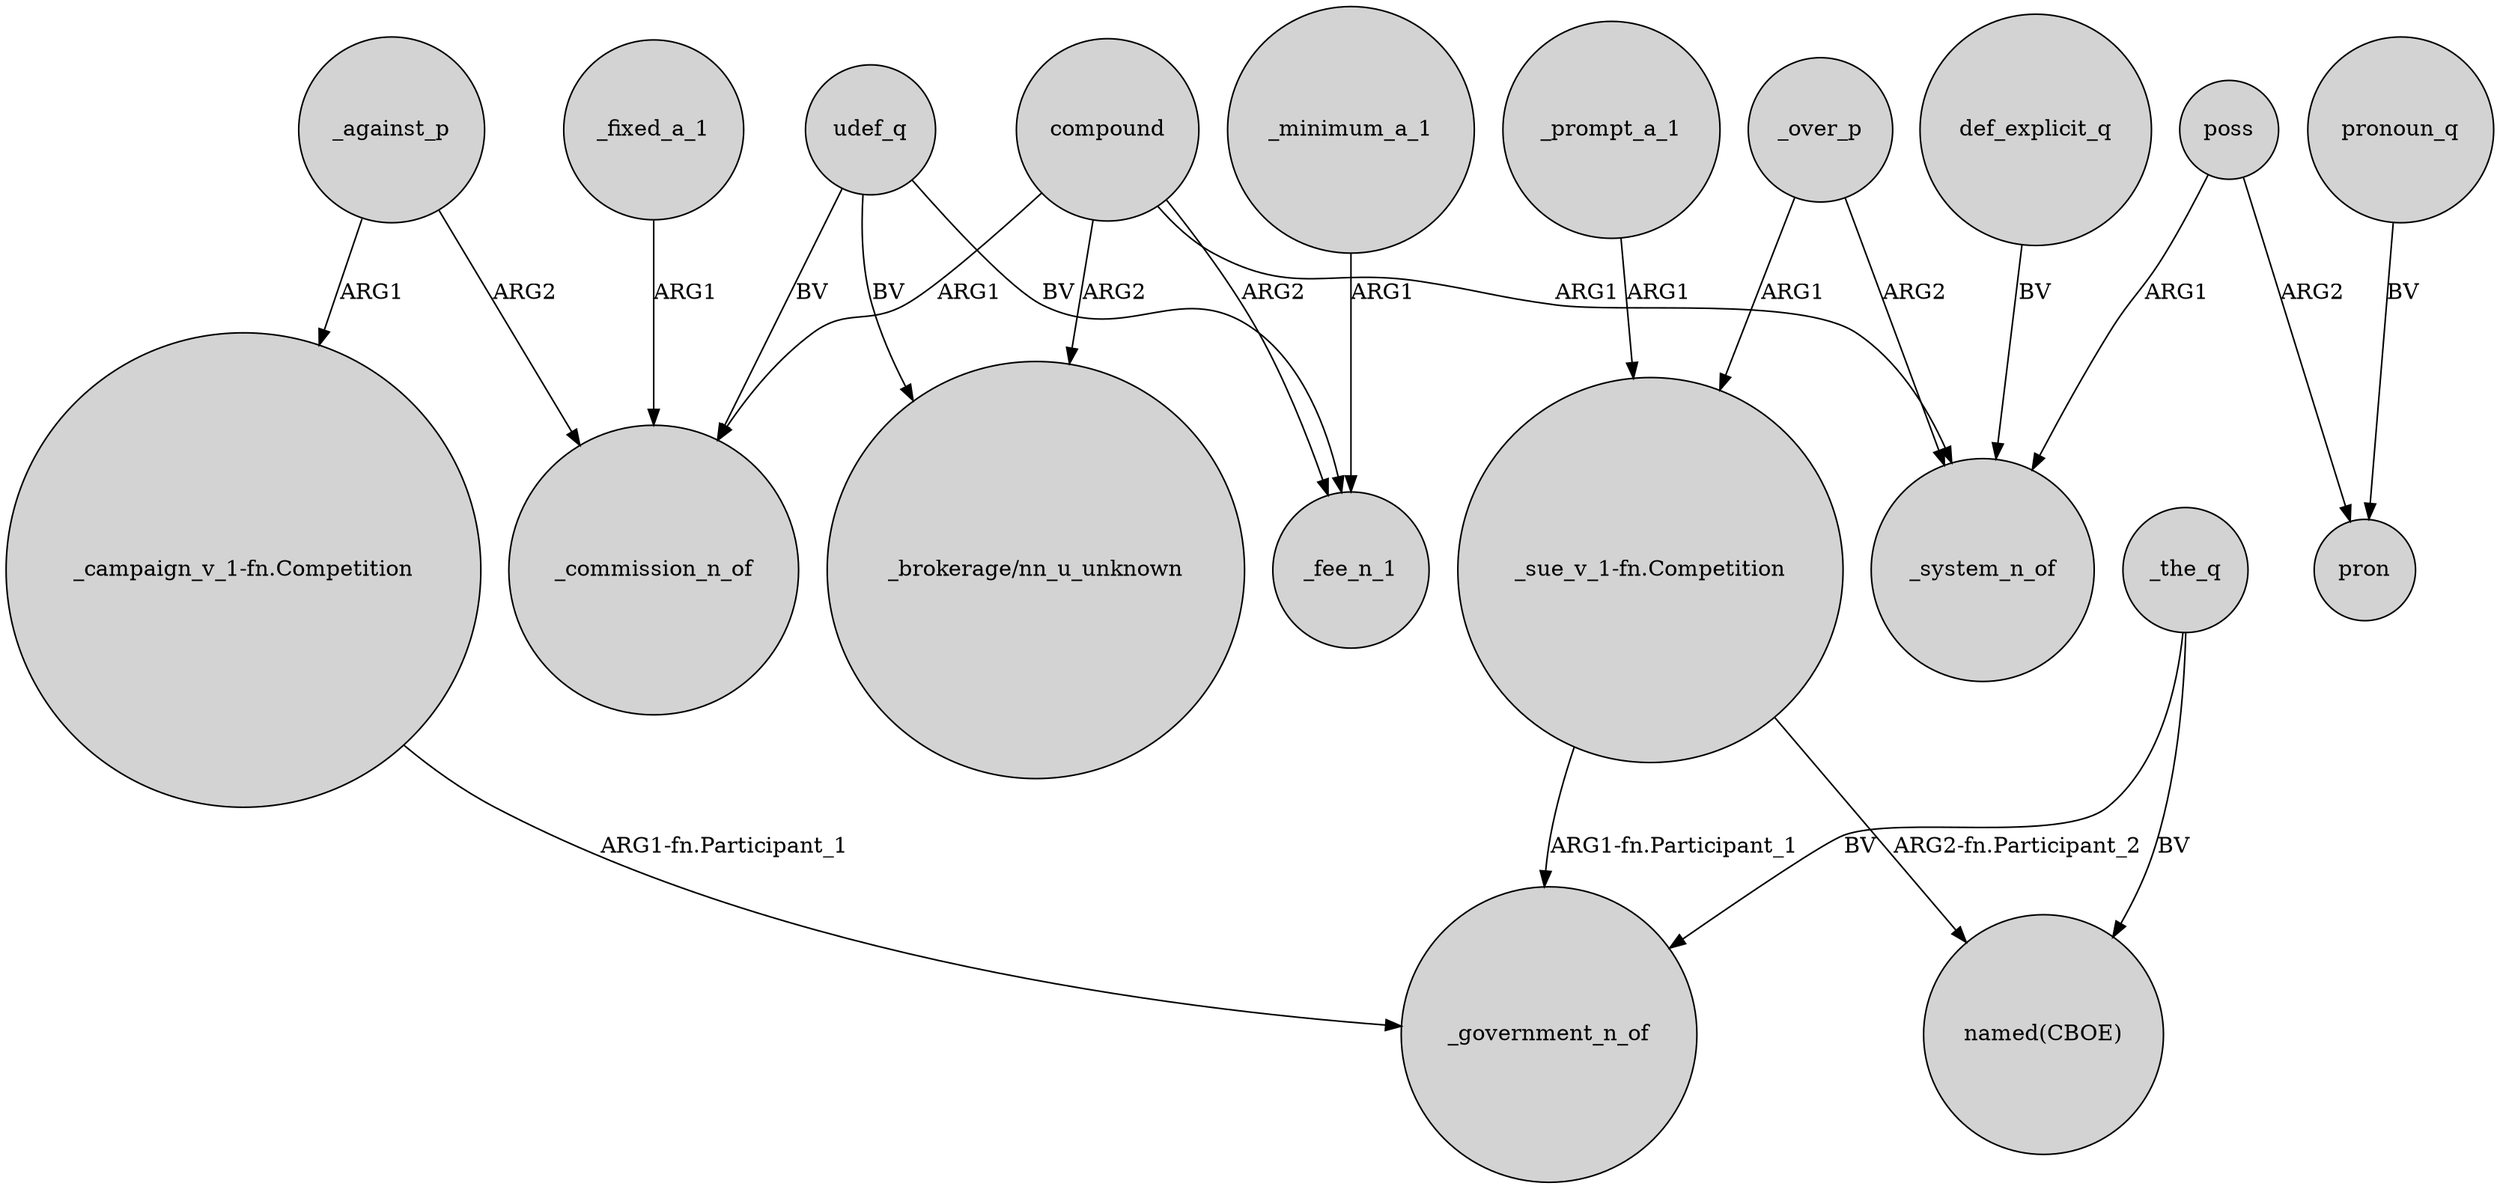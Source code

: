 digraph {
	node [shape=circle style=filled]
	compound -> _system_n_of [label=ARG1]
	"_campaign_v_1-fn.Competition" -> _government_n_of [label="ARG1-fn.Participant_1"]
	udef_q -> _fee_n_1 [label=BV]
	_over_p -> "_sue_v_1-fn.Competition" [label=ARG1]
	compound -> _fee_n_1 [label=ARG2]
	_over_p -> _system_n_of [label=ARG2]
	poss -> _system_n_of [label=ARG1]
	compound -> "_brokerage/nn_u_unknown" [label=ARG2]
	"_sue_v_1-fn.Competition" -> _government_n_of [label="ARG1-fn.Participant_1"]
	udef_q -> "_brokerage/nn_u_unknown" [label=BV]
	pronoun_q -> pron [label=BV]
	_prompt_a_1 -> "_sue_v_1-fn.Competition" [label=ARG1]
	poss -> pron [label=ARG2]
	_minimum_a_1 -> _fee_n_1 [label=ARG1]
	_against_p -> "_campaign_v_1-fn.Competition" [label=ARG1]
	_the_q -> "named(CBOE)" [label=BV]
	_the_q -> _government_n_of [label=BV]
	_against_p -> _commission_n_of [label=ARG2]
	udef_q -> _commission_n_of [label=BV]
	def_explicit_q -> _system_n_of [label=BV]
	_fixed_a_1 -> _commission_n_of [label=ARG1]
	"_sue_v_1-fn.Competition" -> "named(CBOE)" [label="ARG2-fn.Participant_2"]
	compound -> _commission_n_of [label=ARG1]
}
